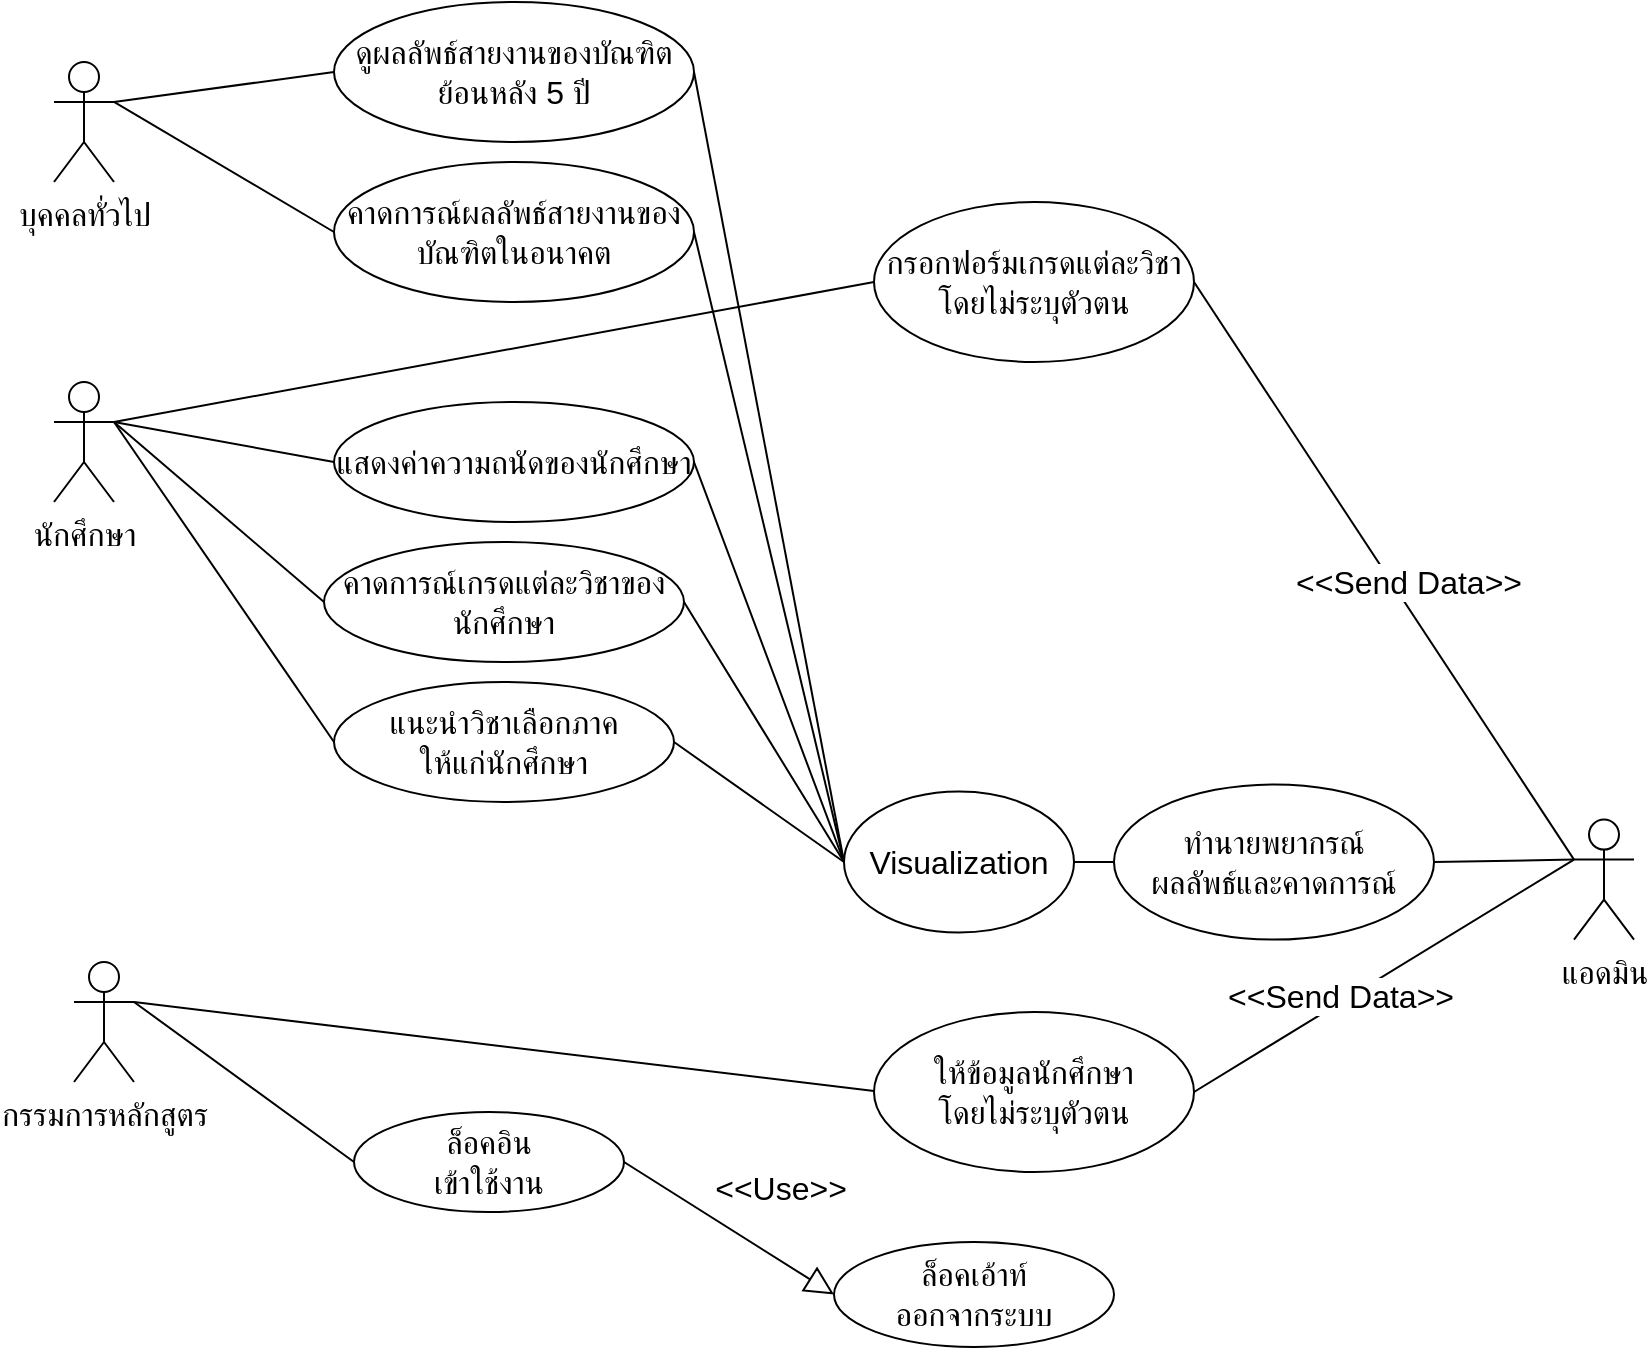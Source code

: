 <mxfile version="20.2.3" type="device"><diagram id="_vLM0q5tYPxkM13smPbt" name="Page-1"><mxGraphModel dx="1385" dy="662" grid="1" gridSize="10" guides="1" tooltips="1" connect="1" arrows="1" fold="1" page="1" pageScale="1" pageWidth="827" pageHeight="1169" math="0" shadow="0"><root><mxCell id="0"/><mxCell id="1" parent="0"/><mxCell id="81Vus9PUht1-0RsdPjCS-26" style="edgeStyle=none;rounded=0;orthogonalLoop=1;jettySize=auto;html=1;exitX=1;exitY=0.333;exitDx=0;exitDy=0;exitPerimeter=0;entryX=0;entryY=0.5;entryDx=0;entryDy=0;startArrow=none;startFill=0;endArrow=none;endFill=0;strokeColor=default;fontSize=16;" parent="1" source="81Vus9PUht1-0RsdPjCS-1" target="81Vus9PUht1-0RsdPjCS-11" edge="1"><mxGeometry relative="1" as="geometry"/></mxCell><mxCell id="81Vus9PUht1-0RsdPjCS-28" style="edgeStyle=none;rounded=0;orthogonalLoop=1;jettySize=auto;html=1;exitX=1;exitY=0.333;exitDx=0;exitDy=0;exitPerimeter=0;entryX=0;entryY=0.5;entryDx=0;entryDy=0;startArrow=none;startFill=0;endArrow=none;endFill=0;strokeColor=default;fontSize=16;" parent="1" source="81Vus9PUht1-0RsdPjCS-1" target="81Vus9PUht1-0RsdPjCS-15" edge="1"><mxGeometry relative="1" as="geometry"/></mxCell><mxCell id="81Vus9PUht1-0RsdPjCS-29" style="edgeStyle=none;rounded=0;orthogonalLoop=1;jettySize=auto;html=1;exitX=1;exitY=0.333;exitDx=0;exitDy=0;exitPerimeter=0;entryX=0;entryY=0.5;entryDx=0;entryDy=0;startArrow=none;startFill=0;endArrow=none;endFill=0;strokeColor=default;fontSize=16;" parent="1" source="81Vus9PUht1-0RsdPjCS-1" target="81Vus9PUht1-0RsdPjCS-13" edge="1"><mxGeometry relative="1" as="geometry"/></mxCell><mxCell id="81Vus9PUht1-0RsdPjCS-30" style="edgeStyle=none;rounded=0;orthogonalLoop=1;jettySize=auto;html=1;exitX=1;exitY=0.333;exitDx=0;exitDy=0;exitPerimeter=0;entryX=0;entryY=0.5;entryDx=0;entryDy=0;startArrow=none;startFill=0;endArrow=none;endFill=0;strokeColor=default;fontSize=16;" parent="1" source="81Vus9PUht1-0RsdPjCS-1" target="81Vus9PUht1-0RsdPjCS-14" edge="1"><mxGeometry relative="1" as="geometry"/></mxCell><mxCell id="81Vus9PUht1-0RsdPjCS-1" value="นักศึกษา" style="shape=umlActor;verticalLabelPosition=bottom;verticalAlign=top;html=1;outlineConnect=0;fontSize=16;" parent="1" vertex="1"><mxGeometry x="80" y="210" width="30" height="60" as="geometry"/></mxCell><mxCell id="81Vus9PUht1-0RsdPjCS-24" style="edgeStyle=none;rounded=0;orthogonalLoop=1;jettySize=auto;html=1;exitX=1;exitY=0.333;exitDx=0;exitDy=0;exitPerimeter=0;entryX=0;entryY=0.5;entryDx=0;entryDy=0;endArrow=none;endFill=0;fontSize=16;" parent="1" source="81Vus9PUht1-0RsdPjCS-5" target="81Vus9PUht1-0RsdPjCS-8" edge="1"><mxGeometry relative="1" as="geometry"/></mxCell><mxCell id="81Vus9PUht1-0RsdPjCS-34" style="edgeStyle=none;rounded=0;orthogonalLoop=1;jettySize=auto;html=1;exitX=1;exitY=0.333;exitDx=0;exitDy=0;exitPerimeter=0;startArrow=none;startFill=0;endArrow=none;endFill=0;strokeColor=default;entryX=0.026;entryY=0.5;entryDx=0;entryDy=0;entryPerimeter=0;fontSize=16;" parent="1" source="81Vus9PUht1-0RsdPjCS-5" target="81Vus9PUht1-0RsdPjCS-19" edge="1"><mxGeometry relative="1" as="geometry"><mxPoint x="450" y="1100" as="targetPoint"/></mxGeometry></mxCell><mxCell id="81Vus9PUht1-0RsdPjCS-5" value="กรรมการหลักสูตร" style="shape=umlActor;verticalLabelPosition=bottom;verticalAlign=top;html=1;outlineConnect=0;fontSize=16;" parent="1" vertex="1"><mxGeometry x="90" y="500" width="30" height="60" as="geometry"/></mxCell><mxCell id="81Vus9PUht1-0RsdPjCS-25" style="edgeStyle=none;rounded=0;orthogonalLoop=1;jettySize=auto;html=1;exitX=1;exitY=0.5;exitDx=0;exitDy=0;endArrow=block;endFill=0;startArrow=none;startFill=0;strokeColor=default;entryX=0;entryY=0.5;entryDx=0;entryDy=0;fontSize=16;strokeWidth=1;endSize=12;" parent="1" source="81Vus9PUht1-0RsdPjCS-8" target="81Vus9PUht1-0RsdPjCS-10" edge="1"><mxGeometry relative="1" as="geometry"><mxPoint x="290" y="1110" as="targetPoint"/></mxGeometry></mxCell><mxCell id="81Vus9PUht1-0RsdPjCS-55" value="&amp;lt;&amp;lt;Use&amp;gt;&amp;gt;" style="edgeLabel;html=1;align=center;verticalAlign=middle;resizable=0;points=[];fontSize=16;labelBackgroundColor=none;" parent="81Vus9PUht1-0RsdPjCS-25" vertex="1" connectable="0"><mxGeometry x="-0.051" y="1" relative="1" as="geometry"><mxPoint x="27" y="-18" as="offset"/></mxGeometry></mxCell><mxCell id="81Vus9PUht1-0RsdPjCS-8" value="ล็อคอิน&lt;br&gt;เข้าใช้งาน" style="ellipse;whiteSpace=wrap;html=1;fontSize=16;" parent="1" vertex="1"><mxGeometry x="230" y="575" width="135" height="50" as="geometry"/></mxCell><mxCell id="81Vus9PUht1-0RsdPjCS-53" style="edgeStyle=none;rounded=0;orthogonalLoop=1;jettySize=auto;html=1;exitX=1;exitY=0.333;exitDx=0;exitDy=0;exitPerimeter=0;entryX=0;entryY=0.5;entryDx=0;entryDy=0;startArrow=none;startFill=0;endArrow=none;endFill=0;strokeColor=default;fontSize=16;" parent="1" source="81Vus9PUht1-0RsdPjCS-9" target="81Vus9PUht1-0RsdPjCS-48" edge="1"><mxGeometry relative="1" as="geometry"/></mxCell><mxCell id="81Vus9PUht1-0RsdPjCS-54" style="edgeStyle=none;rounded=0;orthogonalLoop=1;jettySize=auto;html=1;exitX=1;exitY=0.333;exitDx=0;exitDy=0;exitPerimeter=0;entryX=0;entryY=0.5;entryDx=0;entryDy=0;startArrow=none;startFill=0;endArrow=none;endFill=0;strokeColor=default;fontSize=16;" parent="1" source="81Vus9PUht1-0RsdPjCS-9" target="81Vus9PUht1-0RsdPjCS-50" edge="1"><mxGeometry relative="1" as="geometry"/></mxCell><mxCell id="81Vus9PUht1-0RsdPjCS-9" value="บุคคลทั่วไป" style="shape=umlActor;verticalLabelPosition=bottom;verticalAlign=top;html=1;outlineConnect=0;fontSize=16;" parent="1" vertex="1"><mxGeometry x="80" y="50" width="30" height="60" as="geometry"/></mxCell><mxCell id="81Vus9PUht1-0RsdPjCS-10" value="ล็อคเอ้าท์&lt;br&gt;ออกจากระบบ" style="ellipse;whiteSpace=wrap;html=1;fontSize=16;" parent="1" vertex="1"><mxGeometry x="470" y="640" width="140" height="52.5" as="geometry"/></mxCell><mxCell id="81Vus9PUht1-0RsdPjCS-38" style="edgeStyle=none;rounded=0;orthogonalLoop=1;jettySize=auto;html=1;exitX=1;exitY=0.5;exitDx=0;exitDy=0;startArrow=none;startFill=0;endArrow=none;endFill=0;strokeColor=default;entryX=0;entryY=0.333;entryDx=0;entryDy=0;entryPerimeter=0;fontSize=16;" parent="1" source="81Vus9PUht1-0RsdPjCS-11" target="81Vus9PUht1-0RsdPjCS-22" edge="1"><mxGeometry relative="1" as="geometry"><mxPoint x="1170" y="510" as="targetPoint"/></mxGeometry></mxCell><mxCell id="81Vus9PUht1-0RsdPjCS-68" value="&amp;lt;&amp;lt;Send Data&amp;gt;&amp;gt;" style="edgeLabel;html=1;align=center;verticalAlign=middle;resizable=0;points=[];fontSize=16;labelBackgroundColor=default;" parent="81Vus9PUht1-0RsdPjCS-38" vertex="1" connectable="0"><mxGeometry x="0.118" y="-1" relative="1" as="geometry"><mxPoint x="2" y="-12" as="offset"/></mxGeometry></mxCell><mxCell id="81Vus9PUht1-0RsdPjCS-11" value="กรอกฟอร์มเกรดแต่ละวิชาโดยไม่ระบุตัวตน" style="ellipse;whiteSpace=wrap;html=1;fontSize=16;" parent="1" vertex="1"><mxGeometry x="490" y="120" width="160" height="80" as="geometry"/></mxCell><mxCell id="81Vus9PUht1-0RsdPjCS-13" value="คาดการณ์เกรดแต่ละวิชาของนักศึกษา" style="ellipse;whiteSpace=wrap;html=1;fontSize=16;" parent="1" vertex="1"><mxGeometry x="215" y="290" width="180" height="60" as="geometry"/></mxCell><mxCell id="81Vus9PUht1-0RsdPjCS-14" value="แนะนำวิชาเลือกภาค&lt;br&gt;ให้แก่นักศึกษา" style="ellipse;whiteSpace=wrap;html=1;fontSize=16;" parent="1" vertex="1"><mxGeometry x="220" y="360" width="170" height="60" as="geometry"/></mxCell><mxCell id="81Vus9PUht1-0RsdPjCS-15" value="แสดงค่าความถนัดของนักศึกษา" style="ellipse;whiteSpace=wrap;html=1;fontSize=16;" parent="1" vertex="1"><mxGeometry x="220" y="220" width="180" height="60" as="geometry"/></mxCell><mxCell id="81Vus9PUht1-0RsdPjCS-37" style="edgeStyle=none;rounded=0;orthogonalLoop=1;jettySize=auto;html=1;exitX=1;exitY=0.5;exitDx=0;exitDy=0;startArrow=none;startFill=0;endArrow=none;endFill=0;strokeColor=default;entryX=0;entryY=0.333;entryDx=0;entryDy=0;entryPerimeter=0;fontSize=16;" parent="1" source="81Vus9PUht1-0RsdPjCS-19" target="81Vus9PUht1-0RsdPjCS-22" edge="1"><mxGeometry relative="1" as="geometry"><mxPoint x="1140" y="510" as="targetPoint"/></mxGeometry></mxCell><mxCell id="81Vus9PUht1-0RsdPjCS-67" value="&amp;lt;&amp;lt;Send Data&amp;gt;&amp;gt;" style="edgeLabel;html=1;align=center;verticalAlign=middle;resizable=0;points=[];fontSize=16;" parent="81Vus9PUht1-0RsdPjCS-37" vertex="1" connectable="0"><mxGeometry x="-0.112" y="-2" relative="1" as="geometry"><mxPoint x="-13" y="2" as="offset"/></mxGeometry></mxCell><mxCell id="81Vus9PUht1-0RsdPjCS-19" value="ให้ข้อมูลนักศึกษา&lt;br&gt;โดยไม่ระบุตัวตน" style="ellipse;whiteSpace=wrap;html=1;fontSize=16;" parent="1" vertex="1"><mxGeometry x="490" y="525" width="160" height="80" as="geometry"/></mxCell><mxCell id="81Vus9PUht1-0RsdPjCS-39" style="edgeStyle=none;rounded=0;orthogonalLoop=1;jettySize=auto;html=1;exitX=0;exitY=0.5;exitDx=0;exitDy=0;entryX=1;entryY=0.5;entryDx=0;entryDy=0;startArrow=none;startFill=0;endArrow=none;endFill=0;strokeColor=default;fontSize=16;" parent="1" source="81Vus9PUht1-0RsdPjCS-20" target="81Vus9PUht1-0RsdPjCS-21" edge="1"><mxGeometry relative="1" as="geometry"/></mxCell><mxCell id="81Vus9PUht1-0RsdPjCS-20" value="ทำนายพยากรณ์&lt;br&gt;ผลลัพธ์และคาดการณ์" style="ellipse;whiteSpace=wrap;html=1;fontSize=16;" parent="1" vertex="1"><mxGeometry x="610" y="411.19" width="160" height="77.62" as="geometry"/></mxCell><mxCell id="81Vus9PUht1-0RsdPjCS-41" style="edgeStyle=none;rounded=0;orthogonalLoop=1;jettySize=auto;html=1;exitX=0;exitY=0.5;exitDx=0;exitDy=0;entryX=1;entryY=0.5;entryDx=0;entryDy=0;startArrow=none;startFill=0;endArrow=none;endFill=0;strokeColor=default;fontSize=16;" parent="1" source="81Vus9PUht1-0RsdPjCS-21" target="81Vus9PUht1-0RsdPjCS-15" edge="1"><mxGeometry relative="1" as="geometry"/></mxCell><mxCell id="81Vus9PUht1-0RsdPjCS-42" style="edgeStyle=none;rounded=0;orthogonalLoop=1;jettySize=auto;html=1;exitX=0;exitY=0.5;exitDx=0;exitDy=0;entryX=1;entryY=0.5;entryDx=0;entryDy=0;startArrow=none;startFill=0;endArrow=none;endFill=0;strokeColor=default;fontSize=16;" parent="1" source="81Vus9PUht1-0RsdPjCS-21" target="81Vus9PUht1-0RsdPjCS-13" edge="1"><mxGeometry relative="1" as="geometry"/></mxCell><mxCell id="81Vus9PUht1-0RsdPjCS-43" style="edgeStyle=none;rounded=0;orthogonalLoop=1;jettySize=auto;html=1;exitX=0;exitY=0.5;exitDx=0;exitDy=0;entryX=1;entryY=0.5;entryDx=0;entryDy=0;startArrow=none;startFill=0;endArrow=none;endFill=0;strokeColor=default;fontSize=16;" parent="1" source="81Vus9PUht1-0RsdPjCS-21" target="81Vus9PUht1-0RsdPjCS-14" edge="1"><mxGeometry relative="1" as="geometry"/></mxCell><mxCell id="81Vus9PUht1-0RsdPjCS-51" style="edgeStyle=none;rounded=0;orthogonalLoop=1;jettySize=auto;html=1;exitX=0;exitY=0.5;exitDx=0;exitDy=0;entryX=1;entryY=0.5;entryDx=0;entryDy=0;startArrow=none;startFill=0;endArrow=none;endFill=0;strokeColor=default;fontSize=16;" parent="1" source="81Vus9PUht1-0RsdPjCS-21" target="81Vus9PUht1-0RsdPjCS-48" edge="1"><mxGeometry relative="1" as="geometry"/></mxCell><mxCell id="81Vus9PUht1-0RsdPjCS-52" style="edgeStyle=none;rounded=0;orthogonalLoop=1;jettySize=auto;html=1;exitX=0;exitY=0.5;exitDx=0;exitDy=0;entryX=1;entryY=0.5;entryDx=0;entryDy=0;startArrow=none;startFill=0;endArrow=none;endFill=0;strokeColor=default;fontSize=16;" parent="1" source="81Vus9PUht1-0RsdPjCS-21" target="81Vus9PUht1-0RsdPjCS-50" edge="1"><mxGeometry relative="1" as="geometry"/></mxCell><mxCell id="81Vus9PUht1-0RsdPjCS-21" value="Visualization" style="ellipse;whiteSpace=wrap;html=1;fontSize=16;" parent="1" vertex="1"><mxGeometry x="475" y="414.75" width="115" height="70.5" as="geometry"/></mxCell><mxCell id="81Vus9PUht1-0RsdPjCS-36" style="edgeStyle=none;rounded=0;orthogonalLoop=1;jettySize=auto;html=1;exitX=0;exitY=0.333;exitDx=0;exitDy=0;exitPerimeter=0;entryX=1;entryY=0.5;entryDx=0;entryDy=0;startArrow=none;startFill=0;endArrow=none;endFill=0;strokeColor=default;fontSize=16;" parent="1" source="81Vus9PUht1-0RsdPjCS-22" target="81Vus9PUht1-0RsdPjCS-20" edge="1"><mxGeometry relative="1" as="geometry"/></mxCell><mxCell id="81Vus9PUht1-0RsdPjCS-22" value="แอดมิน" style="shape=umlActor;verticalLabelPosition=bottom;verticalAlign=top;html=1;outlineConnect=0;fontSize=16;" parent="1" vertex="1"><mxGeometry x="840" y="428.81" width="30" height="60" as="geometry"/></mxCell><mxCell id="81Vus9PUht1-0RsdPjCS-48" value="ดูผลลัพธ์สายงานของบัณฑิตย้อนหลัง 5 ปี" style="ellipse;whiteSpace=wrap;html=1;fontSize=16;" parent="1" vertex="1"><mxGeometry x="220" y="20" width="180" height="70" as="geometry"/></mxCell><mxCell id="81Vus9PUht1-0RsdPjCS-49" style="edgeStyle=none;rounded=0;orthogonalLoop=1;jettySize=auto;html=1;exitX=0.5;exitY=1;exitDx=0;exitDy=0;startArrow=none;startFill=0;endArrow=none;endFill=0;strokeColor=default;fontSize=16;" parent="1" source="81Vus9PUht1-0RsdPjCS-15" target="81Vus9PUht1-0RsdPjCS-15" edge="1"><mxGeometry relative="1" as="geometry"/></mxCell><mxCell id="81Vus9PUht1-0RsdPjCS-50" value="คาดการณ์ผลลัพธ์สายงานของบัณฑิตในอนาคต" style="ellipse;whiteSpace=wrap;html=1;fontSize=16;" parent="1" vertex="1"><mxGeometry x="220" y="100" width="180" height="70" as="geometry"/></mxCell></root></mxGraphModel></diagram></mxfile>